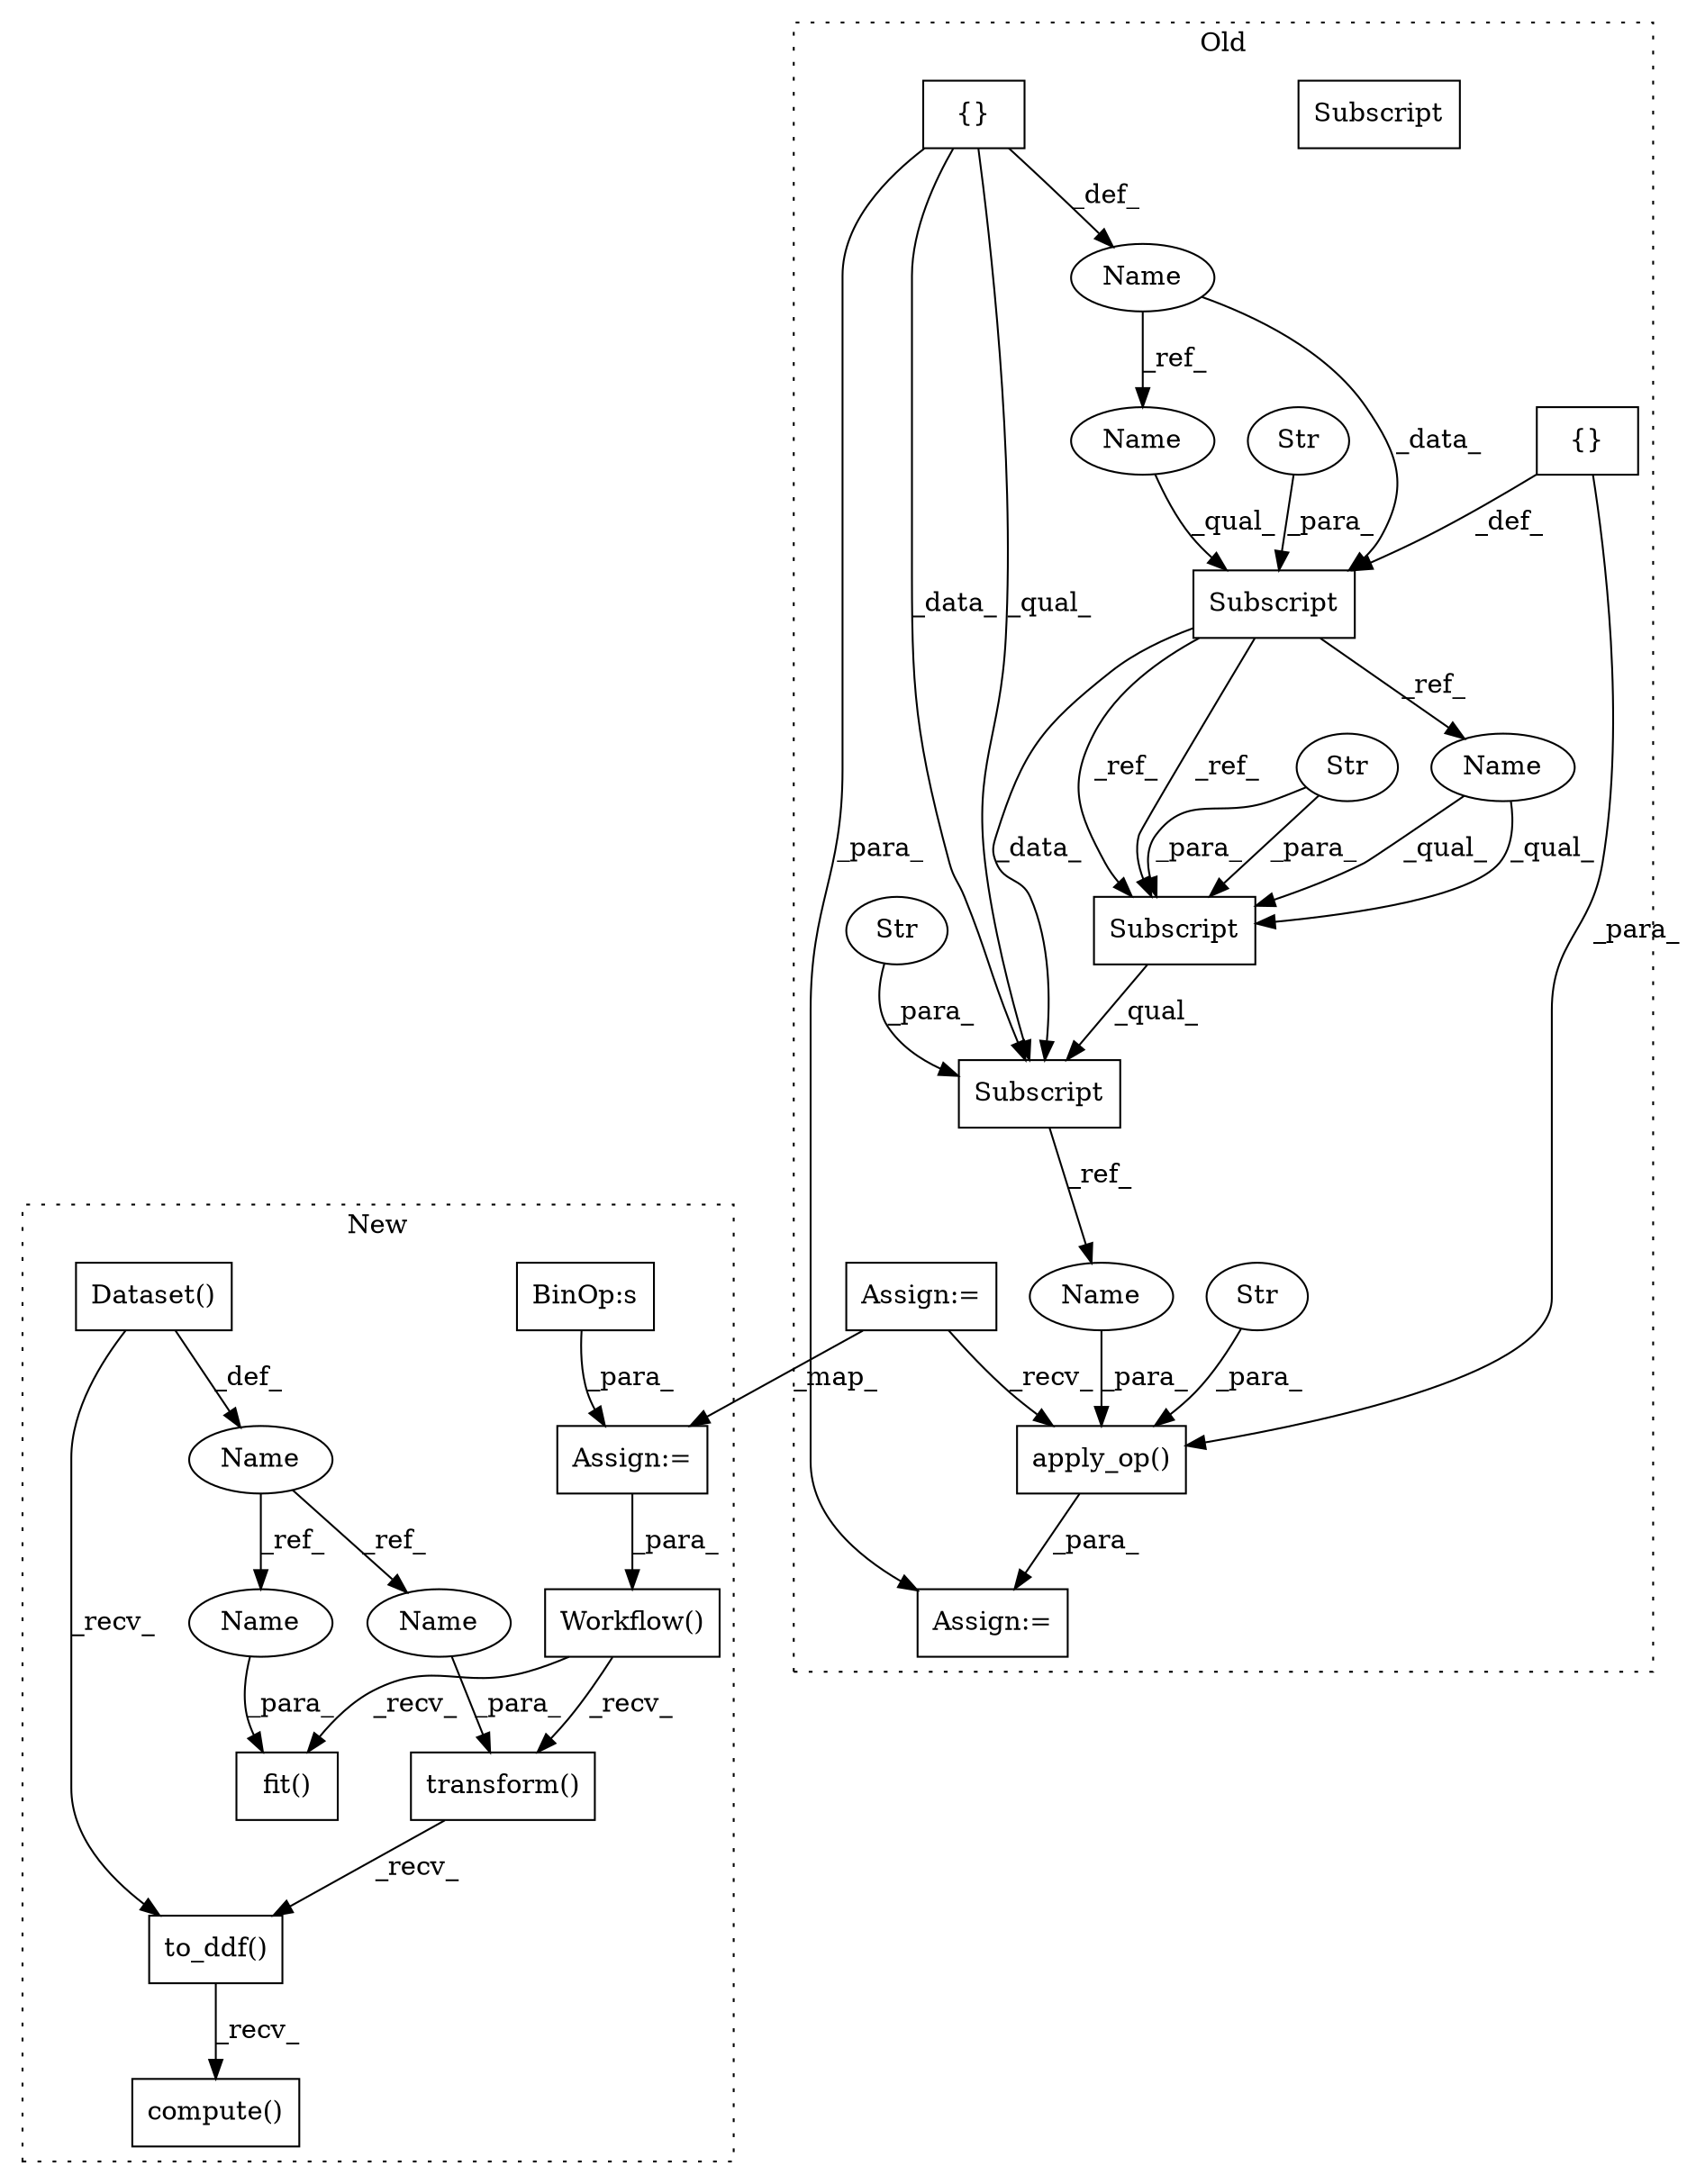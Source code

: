 digraph G {
subgraph cluster0 {
1 [label="Subscript" a="63" s="36547,0" l="18,0" shape="box"];
3 [label="Str" a="66" s="36559" l="5" shape="ellipse"];
4 [label="{}" a="95" s="36568,36569" l="2,1" shape="box"];
5 [label="Subscript" a="63" s="36575,0" l="26,0" shape="box"];
6 [label="Str" a="66" s="36594" l="6" shape="ellipse"];
7 [label="apply_op()" a="75" s="36686,36727" l="19,22" shape="box"];
8 [label="Str" a="66" s="36722" l="5" shape="ellipse"];
12 [label="Subscript" a="63" s="36575,0" l="18,0" shape="box"];
13 [label="Str" a="66" s="36587" l="5" shape="ellipse"];
14 [label="{}" a="95" s="36540,36541" l="2,1" shape="box"];
17 [label="Assign:=" a="68" s="36683" l="3" shape="box"];
18 [label="Name" a="87" s="36526" l="11" shape="ellipse"];
21 [label="Assign:=" a="68" s="36626" l="3" shape="box"];
25 [label="Name" a="87" s="36709" l="11" shape="ellipse"];
26 [label="Name" a="87" s="36547" l="11" shape="ellipse"];
27 [label="Name" a="87" s="36575" l="11" shape="ellipse"];
28 [label="Subscript" a="63" s="36575,0" l="18,0" shape="box"];
label = "Old";
style="dotted";
}
subgraph cluster1 {
2 [label="transform()" a="75" s="23730,23757" l="20,1" shape="box"];
9 [label="Name" a="87" s="23546" l="7" shape="ellipse"];
10 [label="fit()" a="75" s="24035,24056" l="14,1" shape="box"];
11 [label="to_ddf()" a="75" s="23730" l="37" shape="box"];
15 [label="BinOp:s" a="82" s="23035" l="4" shape="box"];
16 [label="Workflow()" a="75" s="23098,23125" l="19,1" shape="box"];
19 [label="Dataset()" a="75" s="23556,23570" l="12,1" shape="box"];
20 [label="compute()" a="75" s="23730" l="47" shape="box"];
22 [label="Assign:=" a="68" s="23022" l="3" shape="box"];
23 [label="Name" a="87" s="23750" l="7" shape="ellipse"];
24 [label="Name" a="87" s="24049" l="7" shape="ellipse"];
label = "New";
style="dotted";
}
1 -> 27 [label="_ref_"];
1 -> 28 [label="_ref_"];
1 -> 5 [label="_data_"];
1 -> 28 [label="_ref_"];
2 -> 11 [label="_recv_"];
3 -> 1 [label="_para_"];
4 -> 1 [label="_def_"];
4 -> 7 [label="_para_"];
5 -> 25 [label="_ref_"];
6 -> 5 [label="_para_"];
7 -> 17 [label="_para_"];
8 -> 7 [label="_para_"];
9 -> 23 [label="_ref_"];
9 -> 24 [label="_ref_"];
11 -> 20 [label="_recv_"];
13 -> 28 [label="_para_"];
13 -> 28 [label="_para_"];
14 -> 18 [label="_def_"];
14 -> 5 [label="_data_"];
14 -> 5 [label="_qual_"];
14 -> 17 [label="_para_"];
15 -> 22 [label="_para_"];
16 -> 2 [label="_recv_"];
16 -> 10 [label="_recv_"];
18 -> 1 [label="_data_"];
18 -> 26 [label="_ref_"];
19 -> 9 [label="_def_"];
19 -> 11 [label="_recv_"];
21 -> 22 [label="_map_"];
21 -> 7 [label="_recv_"];
22 -> 16 [label="_para_"];
23 -> 2 [label="_para_"];
24 -> 10 [label="_para_"];
25 -> 7 [label="_para_"];
26 -> 1 [label="_qual_"];
27 -> 28 [label="_qual_"];
27 -> 28 [label="_qual_"];
28 -> 5 [label="_qual_"];
}